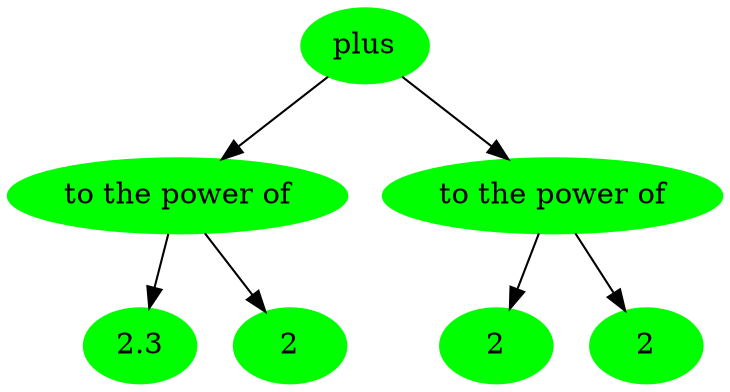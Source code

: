 digraph G {
  " 7"->" 3"
  " 3"->" 1"
   " 3"->" 2"
   " 7"->" 6"
  " 6"->" 4"
   " 6"->" 5"
   " 7" [label="plus",color=green, style=filled]
   " 3" [label="to the power of",color=green, style=filled]
   " 1" [label="2.3",color=green, style=filled]
   " 2" [label="2",color=green, style=filled]
   " 6" [label="to the power of",color=green, style=filled]
   " 4" [label="2",color=green, style=filled]
   " 5" [label="2",color=green, style=filled]
}
